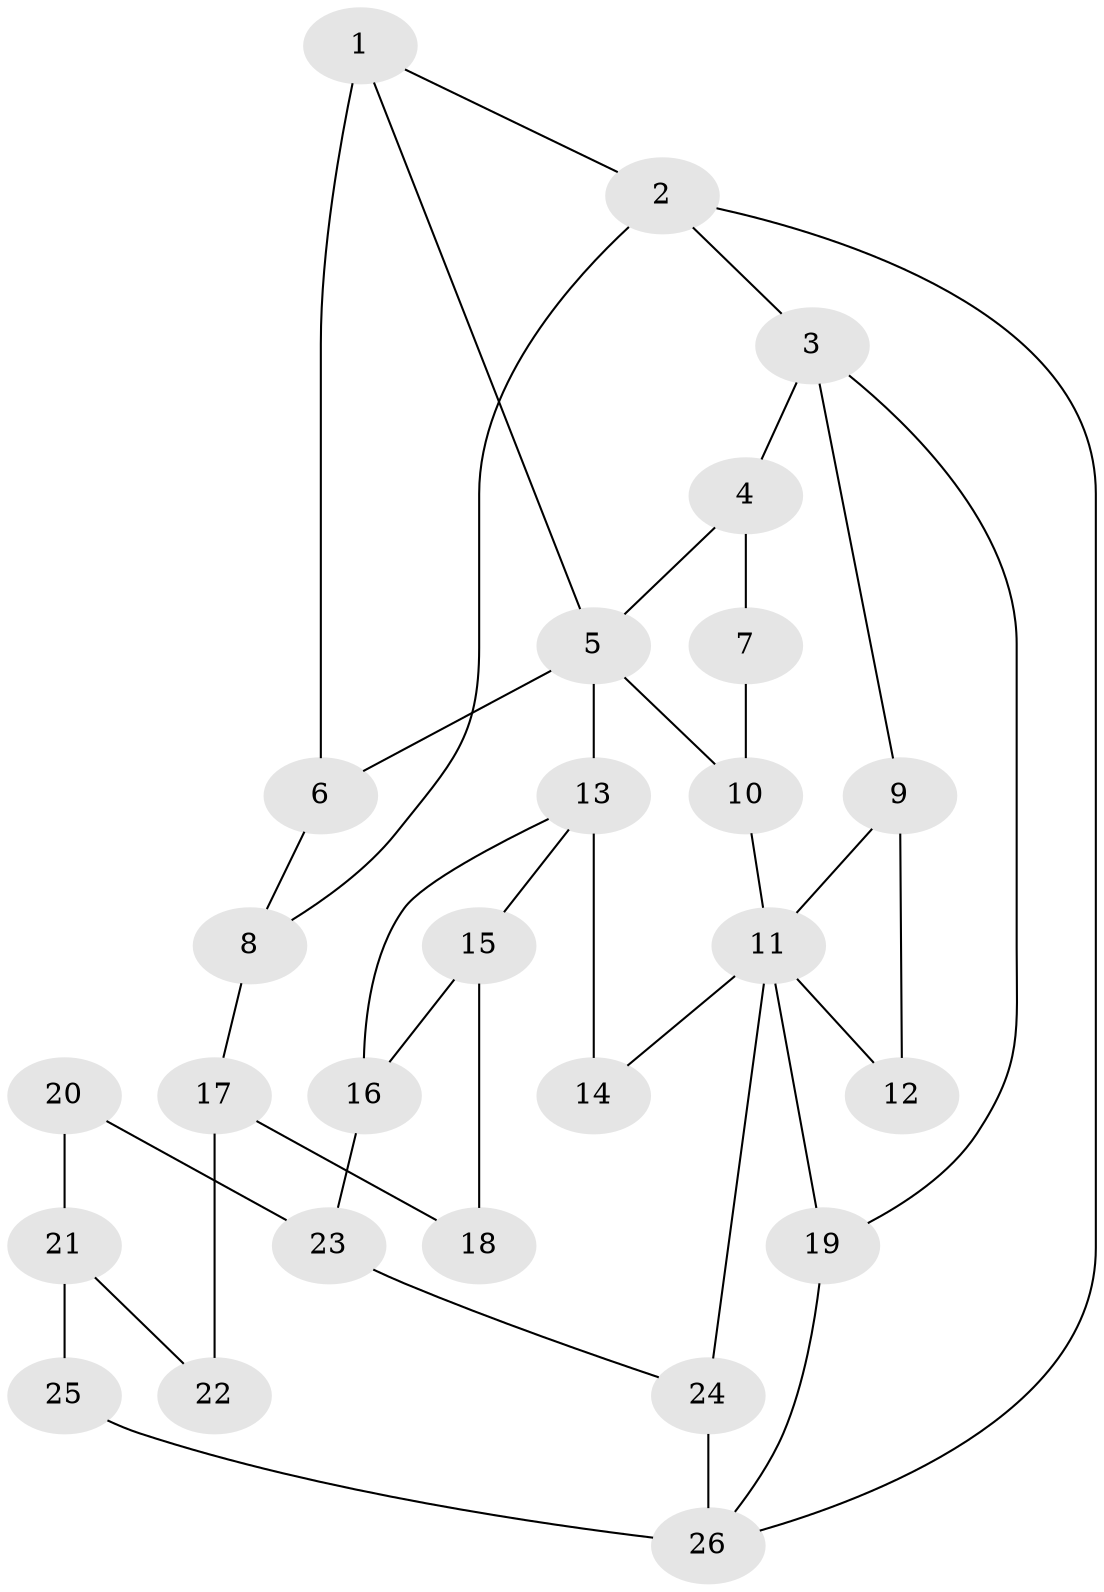 // original degree distribution, {3: 0.07692307692307693, 4: 0.21153846153846154, 6: 0.25, 5: 0.46153846153846156}
// Generated by graph-tools (version 1.1) at 2025/54/03/04/25 22:54:09]
// undirected, 26 vertices, 40 edges
graph export_dot {
  node [color=gray90,style=filled];
  1;
  2;
  3;
  4;
  5;
  6;
  7;
  8;
  9;
  10;
  11;
  12;
  13;
  14;
  15;
  16;
  17;
  18;
  19;
  20;
  21;
  22;
  23;
  24;
  25;
  26;
  1 -- 2 [weight=1.0];
  1 -- 5 [weight=1.0];
  1 -- 6 [weight=2.0];
  2 -- 3 [weight=1.0];
  2 -- 8 [weight=1.0];
  2 -- 26 [weight=1.0];
  3 -- 4 [weight=1.0];
  3 -- 9 [weight=1.0];
  3 -- 19 [weight=1.0];
  4 -- 5 [weight=1.0];
  4 -- 7 [weight=2.0];
  5 -- 6 [weight=1.0];
  5 -- 10 [weight=1.0];
  5 -- 13 [weight=2.0];
  6 -- 8 [weight=1.0];
  7 -- 10 [weight=1.0];
  8 -- 17 [weight=1.0];
  9 -- 11 [weight=1.0];
  9 -- 12 [weight=2.0];
  10 -- 11 [weight=1.0];
  11 -- 12 [weight=1.0];
  11 -- 14 [weight=1.0];
  11 -- 19 [weight=1.0];
  11 -- 24 [weight=1.0];
  13 -- 14 [weight=2.0];
  13 -- 15 [weight=1.0];
  13 -- 16 [weight=1.0];
  15 -- 16 [weight=1.0];
  15 -- 18 [weight=1.0];
  16 -- 23 [weight=1.0];
  17 -- 18 [weight=1.0];
  17 -- 22 [weight=1.0];
  19 -- 26 [weight=2.0];
  20 -- 21 [weight=2.0];
  20 -- 23 [weight=1.0];
  21 -- 22 [weight=2.0];
  21 -- 25 [weight=2.0];
  23 -- 24 [weight=1.0];
  24 -- 26 [weight=2.0];
  25 -- 26 [weight=2.0];
}
